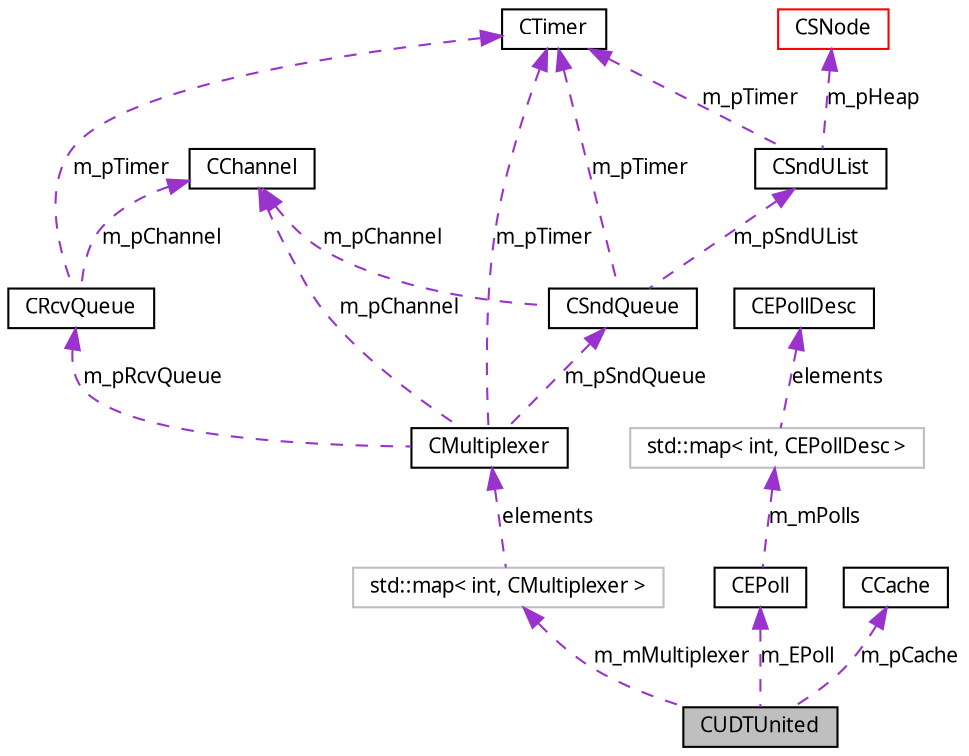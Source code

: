 digraph G
{
  bgcolor="transparent";
  edge [fontname="FreeSans.ttf",fontsize=10,labelfontname="FreeSans.ttf",labelfontsize=10];
  node [fontname="FreeSans.ttf",fontsize=10,shape=record];
  Node1 [label="CUDTUnited",height=0.2,width=0.4,color="black", fillcolor="grey75", style="filled" fontcolor="black"];
  Node2 -> Node1 [dir=back,color="darkorchid3",fontsize=10,style="dashed",label="m_mMultiplexer",fontname="FreeSans.ttf"];
  Node2 [label="std::map\< int, CMultiplexer \>",height=0.2,width=0.4,color="grey75"];
  Node3 -> Node2 [dir=back,color="darkorchid3",fontsize=10,style="dashed",label="elements",fontname="FreeSans.ttf"];
  Node3 [label="CMultiplexer",height=0.2,width=0.4,color="black",URL="$structCMultiplexer.html"];
  Node4 -> Node3 [dir=back,color="darkorchid3",fontsize=10,style="dashed",label="m_pTimer",fontname="FreeSans.ttf"];
  Node4 [label="CTimer",height=0.2,width=0.4,color="black",URL="$classCTimer.html"];
  Node5 -> Node3 [dir=back,color="darkorchid3",fontsize=10,style="dashed",label="m_pSndQueue",fontname="FreeSans.ttf"];
  Node5 [label="CSndQueue",height=0.2,width=0.4,color="black",URL="$classCSndQueue.html"];
  Node4 -> Node5 [dir=back,color="darkorchid3",fontsize=10,style="dashed",label="m_pTimer",fontname="FreeSans.ttf"];
  Node6 -> Node5 [dir=back,color="darkorchid3",fontsize=10,style="dashed",label="m_pSndUList",fontname="FreeSans.ttf"];
  Node6 [label="CSndUList",height=0.2,width=0.4,color="black",URL="$classCSndUList.html"];
  Node4 -> Node6 [dir=back,color="darkorchid3",fontsize=10,style="dashed",label="m_pTimer",fontname="FreeSans.ttf"];
  Node7 -> Node6 [dir=back,color="darkorchid3",fontsize=10,style="dashed",label="m_pHeap",fontname="FreeSans.ttf"];
  Node7 [label="CSNode",height=0.2,width=0.4,color="red",URL="$structCSNode.html"];
  Node8 -> Node5 [dir=back,color="darkorchid3",fontsize=10,style="dashed",label="m_pChannel",fontname="FreeSans.ttf"];
  Node8 [label="CChannel",height=0.2,width=0.4,color="black",URL="$classCChannel.html"];
  Node8 -> Node3 [dir=back,color="darkorchid3",fontsize=10,style="dashed",label="m_pChannel",fontname="FreeSans.ttf"];
  Node9 -> Node3 [dir=back,color="darkorchid3",fontsize=10,style="dashed",label="m_pRcvQueue",fontname="FreeSans.ttf"];
  Node9 [label="CRcvQueue",height=0.2,width=0.4,color="black",URL="$classCRcvQueue.html"];
  Node4 -> Node9 [dir=back,color="darkorchid3",fontsize=10,style="dashed",label="m_pTimer",fontname="FreeSans.ttf"];
  Node8 -> Node9 [dir=back,color="darkorchid3",fontsize=10,style="dashed",label="m_pChannel",fontname="FreeSans.ttf"];
  Node10 -> Node1 [dir=back,color="darkorchid3",fontsize=10,style="dashed",label="m_EPoll",fontname="FreeSans.ttf"];
  Node10 [label="CEPoll",height=0.2,width=0.4,color="black",URL="$classCEPoll.html"];
  Node11 -> Node10 [dir=back,color="darkorchid3",fontsize=10,style="dashed",label="m_mPolls",fontname="FreeSans.ttf"];
  Node11 [label="std::map\< int, CEPollDesc \>",height=0.2,width=0.4,color="grey75"];
  Node12 -> Node11 [dir=back,color="darkorchid3",fontsize=10,style="dashed",label="elements",fontname="FreeSans.ttf"];
  Node12 [label="CEPollDesc",height=0.2,width=0.4,color="black",URL="$structCEPollDesc.html"];
  Node13 -> Node1 [dir=back,color="darkorchid3",fontsize=10,style="dashed",label="m_pCache",fontname="FreeSans.ttf"];
  Node13 [label="CCache",height=0.2,width=0.4,color="black",URL="$classCCache.html"];
}
